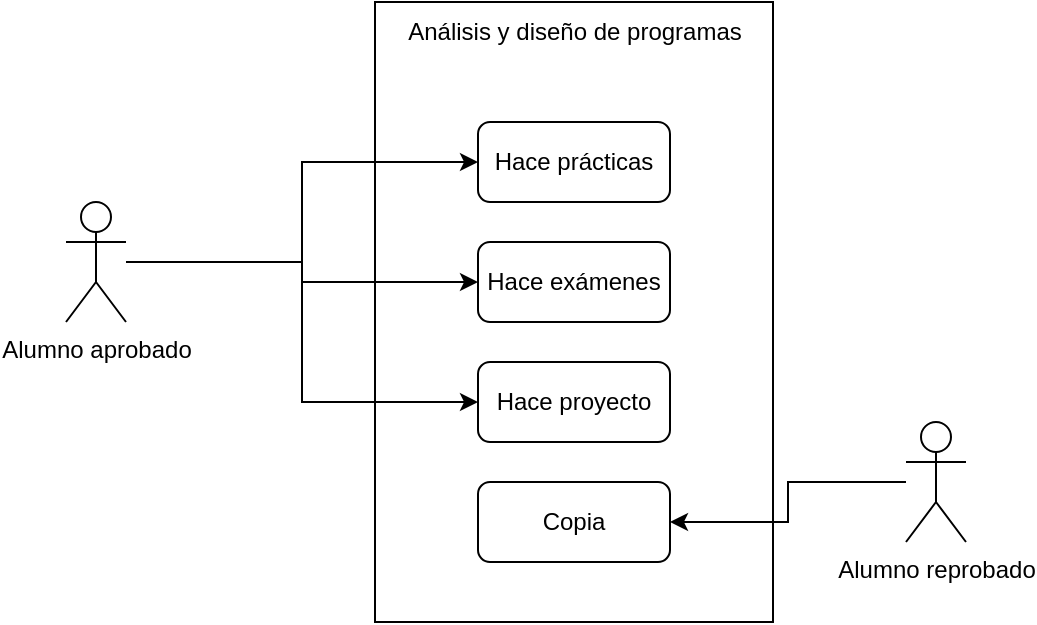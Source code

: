 <mxfile version="21.7.2" type="github">
  <diagram name="Página-1" id="ILQqUITbA65mAo8MY05Q">
    <mxGraphModel dx="1050" dy="534" grid="1" gridSize="10" guides="1" tooltips="1" connect="1" arrows="1" fold="1" page="1" pageScale="1" pageWidth="827" pageHeight="1169" background="#ffffff" math="0" shadow="0">
      <root>
        <mxCell id="0" />
        <mxCell id="1" parent="0" />
        <mxCell id="WA3Hk9I6TkB-f4L3sRZT-4" value="" style="rounded=0;whiteSpace=wrap;html=1;fillColor=default;" vertex="1" parent="1">
          <mxGeometry x="314.5" y="160" width="199" height="310" as="geometry" />
        </mxCell>
        <mxCell id="WA3Hk9I6TkB-f4L3sRZT-15" style="edgeStyle=orthogonalEdgeStyle;rounded=0;orthogonalLoop=1;jettySize=auto;html=1;" edge="1" parent="1" source="WA3Hk9I6TkB-f4L3sRZT-1" target="WA3Hk9I6TkB-f4L3sRZT-9">
          <mxGeometry relative="1" as="geometry" />
        </mxCell>
        <mxCell id="WA3Hk9I6TkB-f4L3sRZT-16" style="edgeStyle=orthogonalEdgeStyle;rounded=0;orthogonalLoop=1;jettySize=auto;html=1;entryX=0;entryY=0.5;entryDx=0;entryDy=0;" edge="1" parent="1" source="WA3Hk9I6TkB-f4L3sRZT-1" target="WA3Hk9I6TkB-f4L3sRZT-12">
          <mxGeometry relative="1" as="geometry" />
        </mxCell>
        <mxCell id="WA3Hk9I6TkB-f4L3sRZT-17" style="edgeStyle=orthogonalEdgeStyle;rounded=0;orthogonalLoop=1;jettySize=auto;html=1;entryX=0;entryY=0.5;entryDx=0;entryDy=0;" edge="1" parent="1" source="WA3Hk9I6TkB-f4L3sRZT-1" target="WA3Hk9I6TkB-f4L3sRZT-13">
          <mxGeometry relative="1" as="geometry" />
        </mxCell>
        <mxCell id="WA3Hk9I6TkB-f4L3sRZT-1" value="Alumno aprobado" style="shape=umlActor;verticalLabelPosition=bottom;verticalAlign=top;html=1;" vertex="1" parent="1">
          <mxGeometry x="160" y="260" width="30" height="60" as="geometry" />
        </mxCell>
        <mxCell id="WA3Hk9I6TkB-f4L3sRZT-18" style="edgeStyle=orthogonalEdgeStyle;rounded=0;orthogonalLoop=1;jettySize=auto;html=1;entryX=1;entryY=0.5;entryDx=0;entryDy=0;" edge="1" parent="1" source="WA3Hk9I6TkB-f4L3sRZT-2" target="WA3Hk9I6TkB-f4L3sRZT-14">
          <mxGeometry relative="1" as="geometry" />
        </mxCell>
        <mxCell id="WA3Hk9I6TkB-f4L3sRZT-2" value="Alumno reprobado" style="shape=umlActor;verticalLabelPosition=bottom;verticalAlign=top;html=1;" vertex="1" parent="1">
          <mxGeometry x="580" y="370" width="30" height="60" as="geometry" />
        </mxCell>
        <mxCell id="WA3Hk9I6TkB-f4L3sRZT-9" value="Hace prácticas" style="rounded=1;whiteSpace=wrap;html=1;" vertex="1" parent="1">
          <mxGeometry x="366" y="220" width="96" height="40" as="geometry" />
        </mxCell>
        <mxCell id="WA3Hk9I6TkB-f4L3sRZT-10" value="Análisis y diseño de programas" style="text;html=1;align=center;verticalAlign=middle;resizable=0;points=[];autosize=1;strokeColor=none;fillColor=none;" vertex="1" parent="1">
          <mxGeometry x="319" y="160" width="190" height="30" as="geometry" />
        </mxCell>
        <mxCell id="WA3Hk9I6TkB-f4L3sRZT-12" value="Hace exámenes" style="rounded=1;whiteSpace=wrap;html=1;" vertex="1" parent="1">
          <mxGeometry x="366" y="280" width="96" height="40" as="geometry" />
        </mxCell>
        <mxCell id="WA3Hk9I6TkB-f4L3sRZT-13" value="Hace proyecto" style="rounded=1;whiteSpace=wrap;html=1;" vertex="1" parent="1">
          <mxGeometry x="366" y="340" width="96" height="40" as="geometry" />
        </mxCell>
        <mxCell id="WA3Hk9I6TkB-f4L3sRZT-14" value="Copia" style="rounded=1;whiteSpace=wrap;html=1;" vertex="1" parent="1">
          <mxGeometry x="366" y="400" width="96" height="40" as="geometry" />
        </mxCell>
      </root>
    </mxGraphModel>
  </diagram>
</mxfile>
